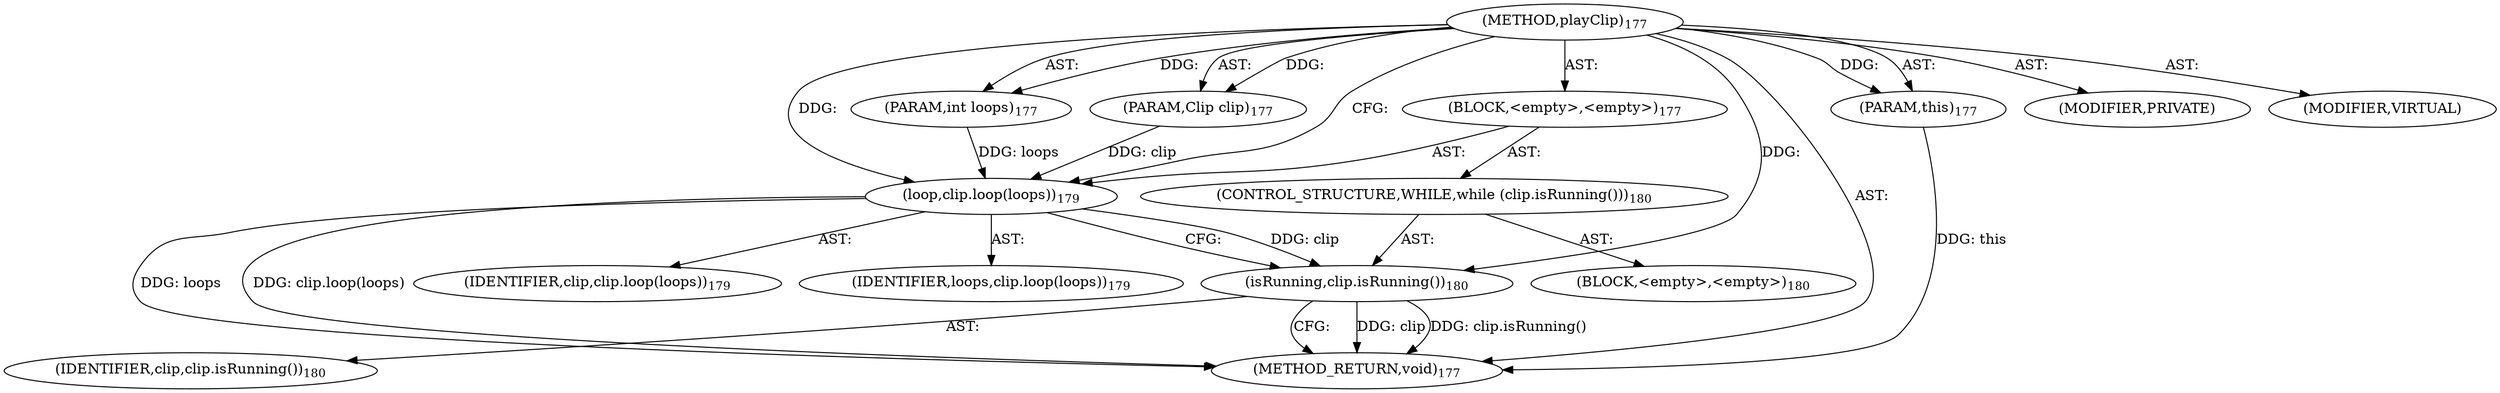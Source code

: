 digraph "playClip" {  
"111669149700" [label = <(METHOD,playClip)<SUB>177</SUB>> ]
"115964117007" [label = <(PARAM,this)<SUB>177</SUB>> ]
"115964117008" [label = <(PARAM,Clip clip)<SUB>177</SUB>> ]
"115964117009" [label = <(PARAM,int loops)<SUB>177</SUB>> ]
"25769803790" [label = <(BLOCK,&lt;empty&gt;,&lt;empty&gt;)<SUB>177</SUB>> ]
"30064771128" [label = <(loop,clip.loop(loops))<SUB>179</SUB>> ]
"68719476792" [label = <(IDENTIFIER,clip,clip.loop(loops))<SUB>179</SUB>> ]
"68719476793" [label = <(IDENTIFIER,loops,clip.loop(loops))<SUB>179</SUB>> ]
"47244640266" [label = <(CONTROL_STRUCTURE,WHILE,while (clip.isRunning()))<SUB>180</SUB>> ]
"30064771129" [label = <(isRunning,clip.isRunning())<SUB>180</SUB>> ]
"68719476794" [label = <(IDENTIFIER,clip,clip.isRunning())<SUB>180</SUB>> ]
"25769803791" [label = <(BLOCK,&lt;empty&gt;,&lt;empty&gt;)<SUB>180</SUB>> ]
"133143986190" [label = <(MODIFIER,PRIVATE)> ]
"133143986191" [label = <(MODIFIER,VIRTUAL)> ]
"128849018884" [label = <(METHOD_RETURN,void)<SUB>177</SUB>> ]
  "111669149700" -> "115964117007"  [ label = "AST: "] 
  "111669149700" -> "115964117008"  [ label = "AST: "] 
  "111669149700" -> "115964117009"  [ label = "AST: "] 
  "111669149700" -> "25769803790"  [ label = "AST: "] 
  "111669149700" -> "133143986190"  [ label = "AST: "] 
  "111669149700" -> "133143986191"  [ label = "AST: "] 
  "111669149700" -> "128849018884"  [ label = "AST: "] 
  "25769803790" -> "30064771128"  [ label = "AST: "] 
  "25769803790" -> "47244640266"  [ label = "AST: "] 
  "30064771128" -> "68719476792"  [ label = "AST: "] 
  "30064771128" -> "68719476793"  [ label = "AST: "] 
  "47244640266" -> "30064771129"  [ label = "AST: "] 
  "47244640266" -> "25769803791"  [ label = "AST: "] 
  "30064771129" -> "68719476794"  [ label = "AST: "] 
  "30064771128" -> "30064771129"  [ label = "CFG: "] 
  "30064771129" -> "128849018884"  [ label = "CFG: "] 
  "111669149700" -> "30064771128"  [ label = "CFG: "] 
  "115964117007" -> "128849018884"  [ label = "DDG: this"] 
  "30064771128" -> "128849018884"  [ label = "DDG: loops"] 
  "30064771128" -> "128849018884"  [ label = "DDG: clip.loop(loops)"] 
  "30064771129" -> "128849018884"  [ label = "DDG: clip"] 
  "30064771129" -> "128849018884"  [ label = "DDG: clip.isRunning()"] 
  "111669149700" -> "115964117007"  [ label = "DDG: "] 
  "111669149700" -> "115964117008"  [ label = "DDG: "] 
  "111669149700" -> "115964117009"  [ label = "DDG: "] 
  "115964117008" -> "30064771128"  [ label = "DDG: clip"] 
  "111669149700" -> "30064771128"  [ label = "DDG: "] 
  "115964117009" -> "30064771128"  [ label = "DDG: loops"] 
  "30064771128" -> "30064771129"  [ label = "DDG: clip"] 
  "111669149700" -> "30064771129"  [ label = "DDG: "] 
}
